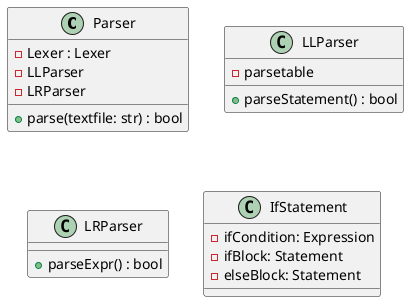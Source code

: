 @startuml ParserUML

class Parser{
    - Lexer : Lexer 
    - LLParser
    - LRParser
    + parse(textfile: str) : bool
}

class LLParser{
    - parsetable
    + parseStatement() : bool
}
class LRParser{
    + parseExpr() : bool
}


class IfStatement {
    - ifCondition: Expression 
    - ifBlock: Statement
    - elseBlock: Statement  /''/
}

@enduml